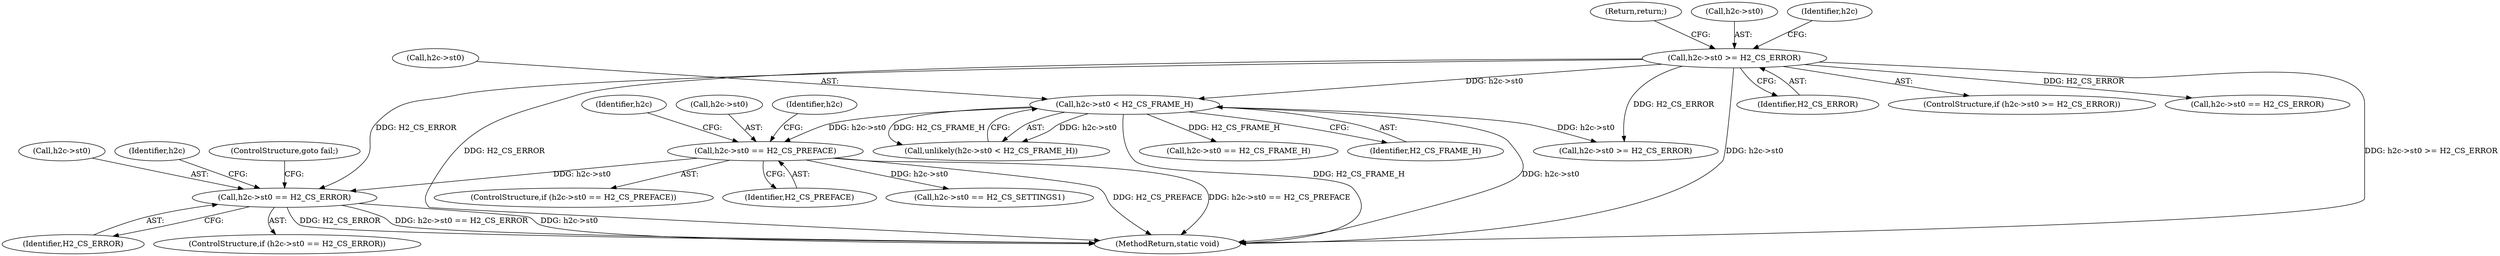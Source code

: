 digraph "0_haproxy_3f0e1ec70173593f4c2b3681b26c04a4ed5fc588@pointer" {
"1000157" [label="(Call,h2c->st0 == H2_CS_ERROR)"];
"1000143" [label="(Call,h2c->st0 == H2_CS_PREFACE)"];
"1000136" [label="(Call,h2c->st0 < H2_CS_FRAME_H)"];
"1000128" [label="(Call,h2c->st0 >= H2_CS_ERROR)"];
"1000128" [label="(Call,h2c->st0 >= H2_CS_ERROR)"];
"1000137" [label="(Call,h2c->st0)"];
"1000158" [label="(Call,h2c->st0)"];
"1000142" [label="(ControlStructure,if (h2c->st0 == H2_CS_PREFACE))"];
"1000858" [label="(MethodReturn,static void)"];
"1000320" [label="(Call,h2c->st0 == H2_CS_FRAME_H)"];
"1000153" [label="(Identifier,h2c)"];
"1000147" [label="(Identifier,H2_CS_PREFACE)"];
"1000133" [label="(Return,return;)"];
"1000164" [label="(Identifier,h2c)"];
"1000132" [label="(Identifier,H2_CS_ERROR)"];
"1000127" [label="(ControlStructure,if (h2c->st0 >= H2_CS_ERROR))"];
"1000161" [label="(Identifier,H2_CS_ERROR)"];
"1000196" [label="(Call,h2c->st0 == H2_CS_ERROR)"];
"1000157" [label="(Call,h2c->st0 == H2_CS_ERROR)"];
"1000140" [label="(Identifier,H2_CS_FRAME_H)"];
"1000156" [label="(ControlStructure,if (h2c->st0 == H2_CS_ERROR))"];
"1000136" [label="(Call,h2c->st0 < H2_CS_FRAME_H)"];
"1000313" [label="(Call,h2c->st0 >= H2_CS_ERROR)"];
"1000143" [label="(Call,h2c->st0 == H2_CS_PREFACE)"];
"1000129" [label="(Call,h2c->st0)"];
"1000144" [label="(Call,h2c->st0)"];
"1000135" [label="(Call,unlikely(h2c->st0 < H2_CS_FRAME_H))"];
"1000167" [label="(ControlStructure,goto fail;)"];
"1000181" [label="(Identifier,h2c)"];
"1000138" [label="(Identifier,h2c)"];
"1000179" [label="(Call,h2c->st0 == H2_CS_SETTINGS1)"];
"1000157" -> "1000156"  [label="AST: "];
"1000157" -> "1000161"  [label="CFG: "];
"1000158" -> "1000157"  [label="AST: "];
"1000161" -> "1000157"  [label="AST: "];
"1000164" -> "1000157"  [label="CFG: "];
"1000167" -> "1000157"  [label="CFG: "];
"1000157" -> "1000858"  [label="DDG: h2c->st0 == H2_CS_ERROR"];
"1000157" -> "1000858"  [label="DDG: h2c->st0"];
"1000157" -> "1000858"  [label="DDG: H2_CS_ERROR"];
"1000143" -> "1000157"  [label="DDG: h2c->st0"];
"1000128" -> "1000157"  [label="DDG: H2_CS_ERROR"];
"1000143" -> "1000142"  [label="AST: "];
"1000143" -> "1000147"  [label="CFG: "];
"1000144" -> "1000143"  [label="AST: "];
"1000147" -> "1000143"  [label="AST: "];
"1000153" -> "1000143"  [label="CFG: "];
"1000181" -> "1000143"  [label="CFG: "];
"1000143" -> "1000858"  [label="DDG: h2c->st0 == H2_CS_PREFACE"];
"1000143" -> "1000858"  [label="DDG: H2_CS_PREFACE"];
"1000136" -> "1000143"  [label="DDG: h2c->st0"];
"1000143" -> "1000179"  [label="DDG: h2c->st0"];
"1000136" -> "1000135"  [label="AST: "];
"1000136" -> "1000140"  [label="CFG: "];
"1000137" -> "1000136"  [label="AST: "];
"1000140" -> "1000136"  [label="AST: "];
"1000135" -> "1000136"  [label="CFG: "];
"1000136" -> "1000858"  [label="DDG: H2_CS_FRAME_H"];
"1000136" -> "1000858"  [label="DDG: h2c->st0"];
"1000136" -> "1000135"  [label="DDG: h2c->st0"];
"1000136" -> "1000135"  [label="DDG: H2_CS_FRAME_H"];
"1000128" -> "1000136"  [label="DDG: h2c->st0"];
"1000136" -> "1000313"  [label="DDG: h2c->st0"];
"1000136" -> "1000320"  [label="DDG: H2_CS_FRAME_H"];
"1000128" -> "1000127"  [label="AST: "];
"1000128" -> "1000132"  [label="CFG: "];
"1000129" -> "1000128"  [label="AST: "];
"1000132" -> "1000128"  [label="AST: "];
"1000133" -> "1000128"  [label="CFG: "];
"1000138" -> "1000128"  [label="CFG: "];
"1000128" -> "1000858"  [label="DDG: H2_CS_ERROR"];
"1000128" -> "1000858"  [label="DDG: h2c->st0"];
"1000128" -> "1000858"  [label="DDG: h2c->st0 >= H2_CS_ERROR"];
"1000128" -> "1000196"  [label="DDG: H2_CS_ERROR"];
"1000128" -> "1000313"  [label="DDG: H2_CS_ERROR"];
}

